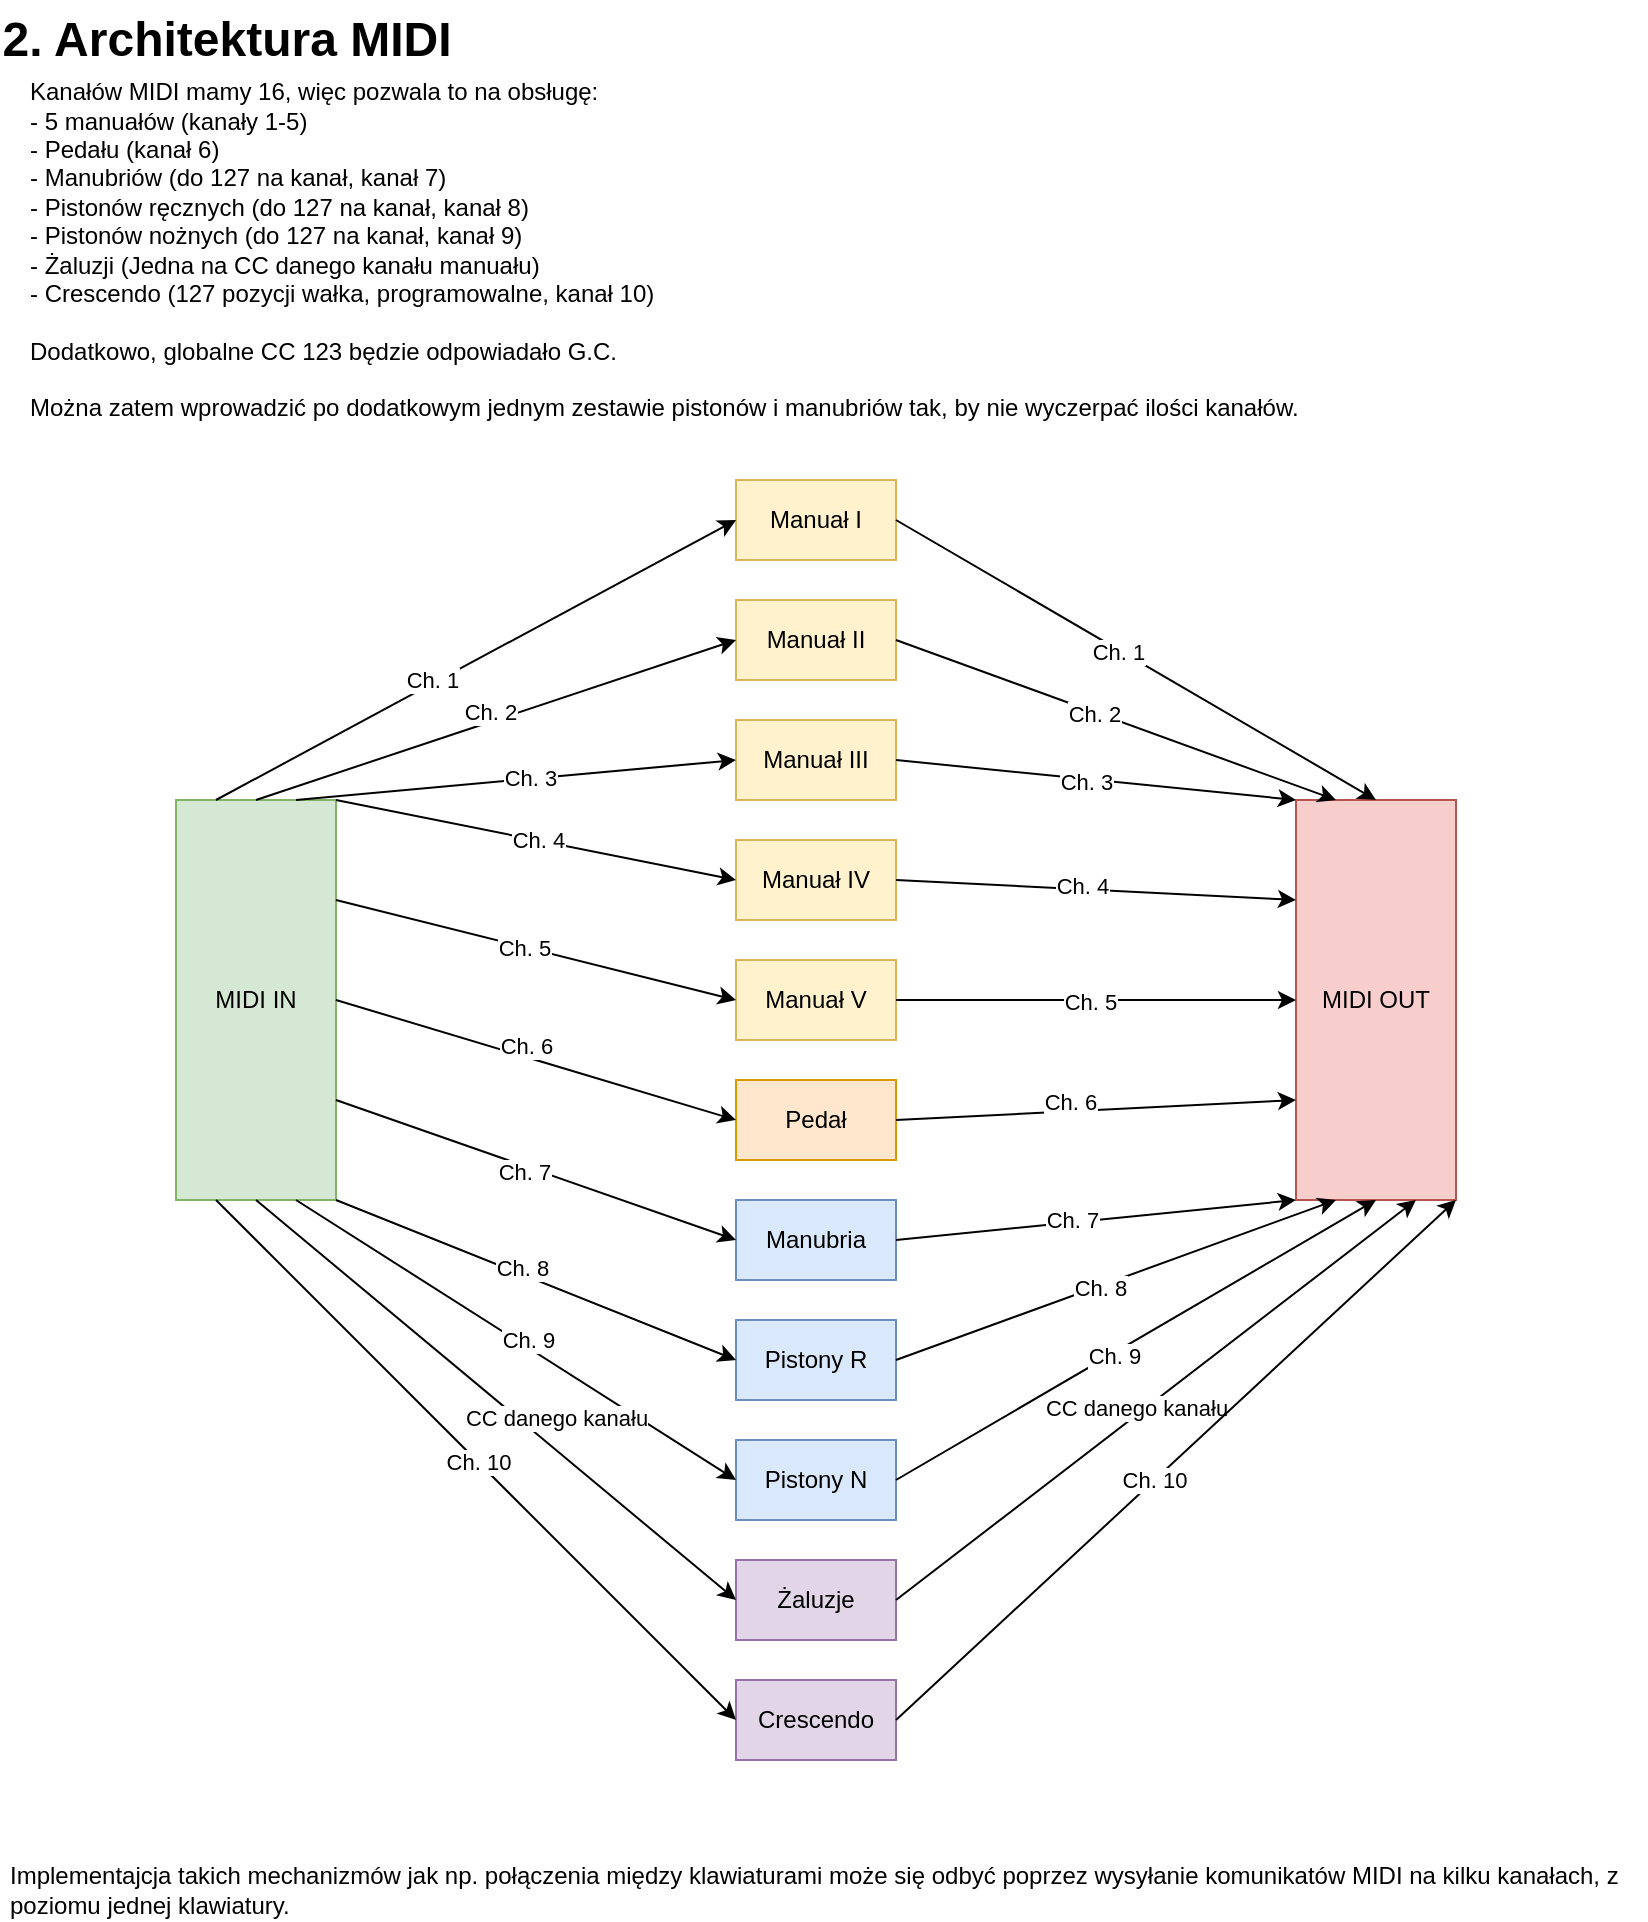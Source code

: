 <mxfile>
    <diagram id="PkeDbtvTFGil9HQHa2_Q" name="Page-1">
        <mxGraphModel dx="678" dy="505" grid="1" gridSize="10" guides="1" tooltips="1" connect="1" arrows="1" fold="1" page="1" pageScale="1" pageWidth="850" pageHeight="1100" math="0" shadow="0">
            <root>
                <mxCell id="0"/>
                <mxCell id="1" parent="0"/>
                <mxCell id="2" value="MIDI OUT" style="rounded=0;whiteSpace=wrap;html=1;fillColor=#f8cecc;strokeColor=#b85450;" vertex="1" parent="1">
                    <mxGeometry x="665" y="400" width="80" height="200" as="geometry"/>
                </mxCell>
                <mxCell id="3" value="Manuał I" style="rounded=0;whiteSpace=wrap;html=1;fillColor=#fff2cc;strokeColor=#d6b656;" vertex="1" parent="1">
                    <mxGeometry x="385" y="240" width="80" height="40" as="geometry"/>
                </mxCell>
                <mxCell id="4" value="Manuał II" style="rounded=0;whiteSpace=wrap;html=1;fillColor=#fff2cc;strokeColor=#d6b656;" vertex="1" parent="1">
                    <mxGeometry x="385" y="300" width="80" height="40" as="geometry"/>
                </mxCell>
                <mxCell id="5" value="Manuał III" style="rounded=0;whiteSpace=wrap;html=1;fillColor=#fff2cc;strokeColor=#d6b656;" vertex="1" parent="1">
                    <mxGeometry x="385" y="360" width="80" height="40" as="geometry"/>
                </mxCell>
                <mxCell id="6" value="Pedał" style="rounded=0;whiteSpace=wrap;html=1;fillColor=#ffe6cc;strokeColor=#d79b00;" vertex="1" parent="1">
                    <mxGeometry x="385" y="540" width="80" height="40" as="geometry"/>
                </mxCell>
                <mxCell id="7" value="Manuał IV" style="rounded=0;whiteSpace=wrap;html=1;fillColor=#fff2cc;strokeColor=#d6b656;" vertex="1" parent="1">
                    <mxGeometry x="385" y="420" width="80" height="40" as="geometry"/>
                </mxCell>
                <mxCell id="8" value="Manuał V" style="rounded=0;whiteSpace=wrap;html=1;fillColor=#fff2cc;strokeColor=#d6b656;" vertex="1" parent="1">
                    <mxGeometry x="385" y="480" width="80" height="40" as="geometry"/>
                </mxCell>
                <mxCell id="9" value="Manubria" style="rounded=0;whiteSpace=wrap;html=1;fillColor=#dae8fc;strokeColor=#6c8ebf;" vertex="1" parent="1">
                    <mxGeometry x="385" y="600" width="80" height="40" as="geometry"/>
                </mxCell>
                <mxCell id="10" value="Pistony R" style="rounded=0;whiteSpace=wrap;html=1;fillColor=#dae8fc;strokeColor=#6c8ebf;" vertex="1" parent="1">
                    <mxGeometry x="385" y="660" width="80" height="40" as="geometry"/>
                </mxCell>
                <mxCell id="11" value="Pistony N" style="rounded=0;whiteSpace=wrap;html=1;fillColor=#dae8fc;strokeColor=#6c8ebf;" vertex="1" parent="1">
                    <mxGeometry x="385" y="720" width="80" height="40" as="geometry"/>
                </mxCell>
                <mxCell id="13" value="Żaluzje" style="rounded=0;whiteSpace=wrap;html=1;fillColor=#e1d5e7;strokeColor=#9673a6;" vertex="1" parent="1">
                    <mxGeometry x="385" y="780" width="80" height="40" as="geometry"/>
                </mxCell>
                <mxCell id="15" value="" style="endArrow=classic;html=1;exitX=1;exitY=0.5;exitDx=0;exitDy=0;entryX=0.5;entryY=0;entryDx=0;entryDy=0;" edge="1" parent="1" source="3" target="2">
                    <mxGeometry width="50" height="50" relative="1" as="geometry">
                        <mxPoint x="505" y="330" as="sourcePoint"/>
                        <mxPoint x="585" y="260" as="targetPoint"/>
                    </mxGeometry>
                </mxCell>
                <mxCell id="25" value="Ch. 1" style="edgeLabel;html=1;align=center;verticalAlign=middle;resizable=0;points=[];" vertex="1" connectable="0" parent="15">
                    <mxGeometry x="-0.076" y="-1" relative="1" as="geometry">
                        <mxPoint as="offset"/>
                    </mxGeometry>
                </mxCell>
                <mxCell id="16" value="" style="endArrow=classic;html=1;exitX=1;exitY=0.5;exitDx=0;exitDy=0;entryX=0.25;entryY=0;entryDx=0;entryDy=0;" edge="1" parent="1" source="4" target="2">
                    <mxGeometry width="50" height="50" relative="1" as="geometry">
                        <mxPoint x="535" y="450" as="sourcePoint"/>
                        <mxPoint x="585" y="320" as="targetPoint"/>
                    </mxGeometry>
                </mxCell>
                <mxCell id="26" value="Ch. 2" style="edgeLabel;html=1;align=center;verticalAlign=middle;resizable=0;points=[];" vertex="1" connectable="0" parent="16">
                    <mxGeometry x="-0.1" y="-1" relative="1" as="geometry">
                        <mxPoint as="offset"/>
                    </mxGeometry>
                </mxCell>
                <mxCell id="17" value="" style="endArrow=classic;html=1;exitX=1;exitY=0.5;exitDx=0;exitDy=0;entryX=0;entryY=0;entryDx=0;entryDy=0;" edge="1" parent="1" source="5" target="2">
                    <mxGeometry width="50" height="50" relative="1" as="geometry">
                        <mxPoint x="515" y="580" as="sourcePoint"/>
                        <mxPoint x="585" y="380" as="targetPoint"/>
                    </mxGeometry>
                </mxCell>
                <mxCell id="27" value="Ch. 3" style="edgeLabel;html=1;align=center;verticalAlign=middle;resizable=0;points=[];" vertex="1" connectable="0" parent="17">
                    <mxGeometry x="-0.052" y="-1" relative="1" as="geometry">
                        <mxPoint as="offset"/>
                    </mxGeometry>
                </mxCell>
                <mxCell id="18" value="" style="endArrow=classic;html=1;exitX=1;exitY=0.5;exitDx=0;exitDy=0;entryX=0;entryY=0.25;entryDx=0;entryDy=0;" edge="1" parent="1" source="7" target="2">
                    <mxGeometry width="50" height="50" relative="1" as="geometry">
                        <mxPoint x="545" y="620" as="sourcePoint"/>
                        <mxPoint x="585" y="440" as="targetPoint"/>
                    </mxGeometry>
                </mxCell>
                <mxCell id="28" value="Ch. 4" style="edgeLabel;html=1;align=center;verticalAlign=middle;resizable=0;points=[];" vertex="1" connectable="0" parent="18">
                    <mxGeometry x="-0.076" y="2" relative="1" as="geometry">
                        <mxPoint as="offset"/>
                    </mxGeometry>
                </mxCell>
                <mxCell id="19" value="" style="endArrow=classic;html=1;exitX=1;exitY=0.5;exitDx=0;exitDy=0;entryX=0;entryY=0.5;entryDx=0;entryDy=0;" edge="1" parent="1" source="8" target="2">
                    <mxGeometry width="50" height="50" relative="1" as="geometry">
                        <mxPoint x="585" y="500" as="sourcePoint"/>
                        <mxPoint x="585" y="500" as="targetPoint"/>
                    </mxGeometry>
                </mxCell>
                <mxCell id="29" value="Ch. 5" style="edgeLabel;html=1;align=center;verticalAlign=middle;resizable=0;points=[];" vertex="1" connectable="0" parent="19">
                    <mxGeometry x="-0.029" y="-1" relative="1" as="geometry">
                        <mxPoint as="offset"/>
                    </mxGeometry>
                </mxCell>
                <mxCell id="20" value="" style="endArrow=classic;html=1;exitX=1;exitY=0.5;exitDx=0;exitDy=0;entryX=0;entryY=0.75;entryDx=0;entryDy=0;" edge="1" parent="1" source="6" target="2">
                    <mxGeometry width="50" height="50" relative="1" as="geometry">
                        <mxPoint x="585" y="580" as="sourcePoint"/>
                        <mxPoint x="585" y="560" as="targetPoint"/>
                    </mxGeometry>
                </mxCell>
                <mxCell id="30" value="Ch. 6" style="edgeLabel;html=1;align=center;verticalAlign=middle;resizable=0;points=[];" vertex="1" connectable="0" parent="20">
                    <mxGeometry x="-0.124" y="5" relative="1" as="geometry">
                        <mxPoint as="offset"/>
                    </mxGeometry>
                </mxCell>
                <mxCell id="21" value="" style="endArrow=classic;html=1;exitX=1;exitY=0.5;exitDx=0;exitDy=0;entryX=0;entryY=1;entryDx=0;entryDy=0;" edge="1" parent="1" source="9" target="2">
                    <mxGeometry width="50" height="50" relative="1" as="geometry">
                        <mxPoint x="535" y="620" as="sourcePoint"/>
                        <mxPoint x="585" y="620" as="targetPoint"/>
                    </mxGeometry>
                </mxCell>
                <mxCell id="31" value="Ch. 7" style="edgeLabel;html=1;align=center;verticalAlign=middle;resizable=0;points=[];" vertex="1" connectable="0" parent="21">
                    <mxGeometry x="-0.124" y="2" relative="1" as="geometry">
                        <mxPoint as="offset"/>
                    </mxGeometry>
                </mxCell>
                <mxCell id="22" value="" style="endArrow=classic;html=1;exitX=1;exitY=0.5;exitDx=0;exitDy=0;entryX=0.25;entryY=1;entryDx=0;entryDy=0;" edge="1" parent="1" source="10" target="2">
                    <mxGeometry width="50" height="50" relative="1" as="geometry">
                        <mxPoint x="525" y="740" as="sourcePoint"/>
                        <mxPoint x="585" y="680" as="targetPoint"/>
                    </mxGeometry>
                </mxCell>
                <mxCell id="32" value="Ch. 8" style="edgeLabel;html=1;align=center;verticalAlign=middle;resizable=0;points=[];" vertex="1" connectable="0" parent="22">
                    <mxGeometry x="-0.076" y="-1" relative="1" as="geometry">
                        <mxPoint as="offset"/>
                    </mxGeometry>
                </mxCell>
                <mxCell id="23" value="" style="endArrow=classic;html=1;exitX=1;exitY=0.5;exitDx=0;exitDy=0;entryX=0.5;entryY=1;entryDx=0;entryDy=0;" edge="1" parent="1" source="11" target="2">
                    <mxGeometry width="50" height="50" relative="1" as="geometry">
                        <mxPoint x="505" y="750" as="sourcePoint"/>
                        <mxPoint x="585" y="740" as="targetPoint"/>
                    </mxGeometry>
                </mxCell>
                <mxCell id="33" value="Ch. 9" style="edgeLabel;html=1;align=center;verticalAlign=middle;resizable=0;points=[];" vertex="1" connectable="0" parent="23">
                    <mxGeometry x="-0.1" y="-1" relative="1" as="geometry">
                        <mxPoint as="offset"/>
                    </mxGeometry>
                </mxCell>
                <mxCell id="24" value="" style="endArrow=classic;html=1;exitX=1;exitY=0.5;exitDx=0;exitDy=0;entryX=0.75;entryY=1;entryDx=0;entryDy=0;" edge="1" parent="1" source="13" target="2">
                    <mxGeometry width="50" height="50" relative="1" as="geometry">
                        <mxPoint x="505" y="810" as="sourcePoint"/>
                        <mxPoint x="585" y="800" as="targetPoint"/>
                    </mxGeometry>
                </mxCell>
                <mxCell id="34" value="CC danego kanału" style="edgeLabel;html=1;align=center;verticalAlign=middle;resizable=0;points=[];" vertex="1" connectable="0" parent="24">
                    <mxGeometry x="-0.029" y="-1" relative="1" as="geometry">
                        <mxPoint x="-7" as="offset"/>
                    </mxGeometry>
                </mxCell>
                <mxCell id="35" value="MIDI IN" style="rounded=0;whiteSpace=wrap;html=1;fillColor=#d5e8d4;strokeColor=#82b366;" vertex="1" parent="1">
                    <mxGeometry x="105" y="400" width="80" height="200" as="geometry"/>
                </mxCell>
                <mxCell id="36" value="" style="endArrow=classic;html=1;exitX=0.25;exitY=0;exitDx=0;exitDy=0;entryX=0;entryY=0.5;entryDx=0;entryDy=0;" edge="1" parent="1" source="35" target="3">
                    <mxGeometry width="50" height="50" relative="1" as="geometry">
                        <mxPoint x="235" y="720" as="sourcePoint"/>
                        <mxPoint x="285" y="670" as="targetPoint"/>
                    </mxGeometry>
                </mxCell>
                <mxCell id="46" value="Ch. 1" style="edgeLabel;html=1;align=center;verticalAlign=middle;resizable=0;points=[];" vertex="1" connectable="0" parent="36">
                    <mxGeometry x="-0.165" y="2" relative="1" as="geometry">
                        <mxPoint as="offset"/>
                    </mxGeometry>
                </mxCell>
                <mxCell id="37" value="" style="endArrow=classic;html=1;exitX=0.5;exitY=0;exitDx=0;exitDy=0;entryX=0;entryY=0.5;entryDx=0;entryDy=0;" edge="1" parent="1" source="35" target="4">
                    <mxGeometry width="50" height="50" relative="1" as="geometry">
                        <mxPoint x="235" y="460" as="sourcePoint"/>
                        <mxPoint x="285" y="410" as="targetPoint"/>
                    </mxGeometry>
                </mxCell>
                <mxCell id="47" value="Ch. 2" style="edgeLabel;html=1;align=center;verticalAlign=middle;resizable=0;points=[];" vertex="1" connectable="0" parent="37">
                    <mxGeometry x="-0.017" y="5" relative="1" as="geometry">
                        <mxPoint as="offset"/>
                    </mxGeometry>
                </mxCell>
                <mxCell id="38" value="" style="endArrow=classic;html=1;exitX=0.75;exitY=0;exitDx=0;exitDy=0;entryX=0;entryY=0.5;entryDx=0;entryDy=0;" edge="1" parent="1" source="35" target="5">
                    <mxGeometry width="50" height="50" relative="1" as="geometry">
                        <mxPoint x="285" y="480" as="sourcePoint"/>
                        <mxPoint x="335" y="430" as="targetPoint"/>
                    </mxGeometry>
                </mxCell>
                <mxCell id="48" value="Ch. 3" style="edgeLabel;html=1;align=center;verticalAlign=middle;resizable=0;points=[];" vertex="1" connectable="0" parent="38">
                    <mxGeometry x="0.058" y="1" relative="1" as="geometry">
                        <mxPoint as="offset"/>
                    </mxGeometry>
                </mxCell>
                <mxCell id="39" value="" style="endArrow=classic;html=1;exitX=1;exitY=0;exitDx=0;exitDy=0;entryX=0;entryY=0.5;entryDx=0;entryDy=0;" edge="1" parent="1" source="35" target="7">
                    <mxGeometry width="50" height="50" relative="1" as="geometry">
                        <mxPoint x="265" y="470" as="sourcePoint"/>
                        <mxPoint x="315" y="420" as="targetPoint"/>
                    </mxGeometry>
                </mxCell>
                <mxCell id="49" value="Ch. 4" style="edgeLabel;html=1;align=center;verticalAlign=middle;resizable=0;points=[];" vertex="1" connectable="0" parent="39">
                    <mxGeometry x="0.005" relative="1" as="geometry">
                        <mxPoint as="offset"/>
                    </mxGeometry>
                </mxCell>
                <mxCell id="40" value="" style="endArrow=classic;html=1;exitX=1;exitY=0.25;exitDx=0;exitDy=0;entryX=0;entryY=0.5;entryDx=0;entryDy=0;" edge="1" parent="1" source="35" target="8">
                    <mxGeometry width="50" height="50" relative="1" as="geometry">
                        <mxPoint x="265" y="550" as="sourcePoint"/>
                        <mxPoint x="315" y="500" as="targetPoint"/>
                    </mxGeometry>
                </mxCell>
                <mxCell id="50" value="Ch. 5" style="edgeLabel;html=1;align=center;verticalAlign=middle;resizable=0;points=[];" vertex="1" connectable="0" parent="40">
                    <mxGeometry x="-0.067" relative="1" as="geometry">
                        <mxPoint x="1" as="offset"/>
                    </mxGeometry>
                </mxCell>
                <mxCell id="41" value="" style="endArrow=classic;html=1;exitX=1;exitY=0.5;exitDx=0;exitDy=0;entryX=0;entryY=0.5;entryDx=0;entryDy=0;" edge="1" parent="1" source="35" target="6">
                    <mxGeometry width="50" height="50" relative="1" as="geometry">
                        <mxPoint x="215" y="650" as="sourcePoint"/>
                        <mxPoint x="265" y="600" as="targetPoint"/>
                    </mxGeometry>
                </mxCell>
                <mxCell id="51" value="Ch. 6" style="edgeLabel;html=1;align=center;verticalAlign=middle;resizable=0;points=[];" vertex="1" connectable="0" parent="41">
                    <mxGeometry x="-0.067" y="5" relative="1" as="geometry">
                        <mxPoint as="offset"/>
                    </mxGeometry>
                </mxCell>
                <mxCell id="42" value="" style="endArrow=classic;html=1;exitX=1;exitY=0.75;exitDx=0;exitDy=0;entryX=0;entryY=0.5;entryDx=0;entryDy=0;" edge="1" parent="1" source="35" target="9">
                    <mxGeometry width="50" height="50" relative="1" as="geometry">
                        <mxPoint x="265" y="650" as="sourcePoint"/>
                        <mxPoint x="315" y="600" as="targetPoint"/>
                    </mxGeometry>
                </mxCell>
                <mxCell id="52" value="Ch. 7" style="edgeLabel;html=1;align=center;verticalAlign=middle;resizable=0;points=[];" vertex="1" connectable="0" parent="42">
                    <mxGeometry x="-0.056" y="-3" relative="1" as="geometry">
                        <mxPoint as="offset"/>
                    </mxGeometry>
                </mxCell>
                <mxCell id="43" value="" style="endArrow=classic;html=1;exitX=1;exitY=1;exitDx=0;exitDy=0;entryX=0;entryY=0.5;entryDx=0;entryDy=0;" edge="1" parent="1" source="35" target="10">
                    <mxGeometry width="50" height="50" relative="1" as="geometry">
                        <mxPoint x="195" y="730" as="sourcePoint"/>
                        <mxPoint x="245" y="680" as="targetPoint"/>
                    </mxGeometry>
                </mxCell>
                <mxCell id="53" value="Ch. 8" style="edgeLabel;html=1;align=center;verticalAlign=middle;resizable=0;points=[];" vertex="1" connectable="0" parent="43">
                    <mxGeometry x="-0.076" y="3" relative="1" as="geometry">
                        <mxPoint x="-1" as="offset"/>
                    </mxGeometry>
                </mxCell>
                <mxCell id="44" value="" style="endArrow=classic;html=1;exitX=0.75;exitY=1;exitDx=0;exitDy=0;entryX=0;entryY=0.5;entryDx=0;entryDy=0;" edge="1" parent="1" source="35" target="11">
                    <mxGeometry width="50" height="50" relative="1" as="geometry">
                        <mxPoint x="225" y="760" as="sourcePoint"/>
                        <mxPoint x="275" y="710" as="targetPoint"/>
                    </mxGeometry>
                </mxCell>
                <mxCell id="54" value="Ch. 9" style="edgeLabel;html=1;align=center;verticalAlign=middle;resizable=0;points=[];" vertex="1" connectable="0" parent="44">
                    <mxGeometry x="0.041" y="3" relative="1" as="geometry">
                        <mxPoint as="offset"/>
                    </mxGeometry>
                </mxCell>
                <mxCell id="45" value="" style="endArrow=classic;html=1;exitX=0.5;exitY=1;exitDx=0;exitDy=0;entryX=0;entryY=0.5;entryDx=0;entryDy=0;" edge="1" parent="1" source="35" target="13">
                    <mxGeometry width="50" height="50" relative="1" as="geometry">
                        <mxPoint x="145" y="760" as="sourcePoint"/>
                        <mxPoint x="195" y="710" as="targetPoint"/>
                    </mxGeometry>
                </mxCell>
                <mxCell id="55" value="CC danego kanału" style="edgeLabel;html=1;align=center;verticalAlign=middle;resizable=0;points=[];" vertex="1" connectable="0" parent="45">
                    <mxGeometry x="0.08" y="-1" relative="1" as="geometry">
                        <mxPoint x="21" as="offset"/>
                    </mxGeometry>
                </mxCell>
                <mxCell id="56" value="2. Architektura MIDI" style="text;strokeColor=none;fillColor=none;html=1;fontSize=24;fontStyle=1;verticalAlign=middle;align=center;" vertex="1" parent="1">
                    <mxGeometry x="20" width="220" height="40" as="geometry"/>
                </mxCell>
                <mxCell id="57" value="Kanałów MIDI mamy 16, więc pozwala to na obsługę:&lt;div&gt;- 5 manuałów (kanały 1-5)&lt;/div&gt;&lt;div&gt;- Pedału (kanał 6)&lt;/div&gt;&lt;div&gt;- Manubriów (do 127 na kanał, kanał 7)&lt;/div&gt;&lt;div&gt;- Pistonów ręcznych (do 127 na kanał, kanał 8)&lt;/div&gt;&lt;div&gt;- Pistonów nożnych (do 127 na kanał, kanał 9)&lt;/div&gt;&lt;div&gt;- Żaluzji (Jedna na CC danego kanału manuału)&lt;/div&gt;&lt;div&gt;- Crescendo (127 pozycji wałka, programowalne, kanał 10)&lt;/div&gt;&lt;div&gt;&lt;br&gt;&lt;/div&gt;&lt;div&gt;Dodatkowo, globalne CC 123 będzie odpowiadało G.C.&lt;/div&gt;&lt;div&gt;&lt;br&gt;&lt;/div&gt;&lt;div&gt;Można zatem wprowadzić po dodatkowym jednym zestawie pistonów i manubriów tak, by nie wyczerpać ilości kanałów.&lt;/div&gt;" style="text;html=1;align=left;verticalAlign=middle;whiteSpace=wrap;rounded=0;" vertex="1" parent="1">
                    <mxGeometry x="30" y="40" width="810" height="170" as="geometry"/>
                </mxCell>
                <mxCell id="59" value="Crescendo" style="rounded=0;whiteSpace=wrap;html=1;fillColor=#e1d5e7;strokeColor=#9673a6;" vertex="1" parent="1">
                    <mxGeometry x="385" y="840" width="80" height="40" as="geometry"/>
                </mxCell>
                <mxCell id="60" value="" style="endArrow=classic;html=1;exitX=0.25;exitY=1;exitDx=0;exitDy=0;entryX=0;entryY=0.5;entryDx=0;entryDy=0;" edge="1" parent="1" source="35" target="59">
                    <mxGeometry width="50" height="50" relative="1" as="geometry">
                        <mxPoint x="115" y="650" as="sourcePoint"/>
                        <mxPoint x="265" y="820" as="targetPoint"/>
                    </mxGeometry>
                </mxCell>
                <mxCell id="61" value="Ch. 10" style="edgeLabel;html=1;align=center;verticalAlign=middle;resizable=0;points=[];" vertex="1" connectable="0" parent="60">
                    <mxGeometry x="0.01" relative="1" as="geometry">
                        <mxPoint as="offset"/>
                    </mxGeometry>
                </mxCell>
                <mxCell id="62" value="" style="endArrow=classic;html=1;exitX=1;exitY=0.5;exitDx=0;exitDy=0;entryX=1;entryY=1;entryDx=0;entryDy=0;" edge="1" parent="1" source="59" target="2">
                    <mxGeometry width="50" height="50" relative="1" as="geometry">
                        <mxPoint x="645" y="900" as="sourcePoint"/>
                        <mxPoint x="695" y="850" as="targetPoint"/>
                    </mxGeometry>
                </mxCell>
                <mxCell id="63" value="Ch. 10" style="edgeLabel;html=1;align=center;verticalAlign=middle;resizable=0;points=[];" vertex="1" connectable="0" parent="62">
                    <mxGeometry x="-0.104" y="6" relative="1" as="geometry">
                        <mxPoint x="8" y="1" as="offset"/>
                    </mxGeometry>
                </mxCell>
                <mxCell id="64" value="Implementajcja takich mechanizmów jak np. połączenia między klawiaturami może się odbyć poprzez wysyłanie komunikatów MIDI na kilku kanałach, z poziomu jednej klawiatury." style="text;html=1;align=left;verticalAlign=middle;whiteSpace=wrap;rounded=0;" vertex="1" parent="1">
                    <mxGeometry x="20" y="930" width="820" height="30" as="geometry"/>
                </mxCell>
            </root>
        </mxGraphModel>
    </diagram>
</mxfile>